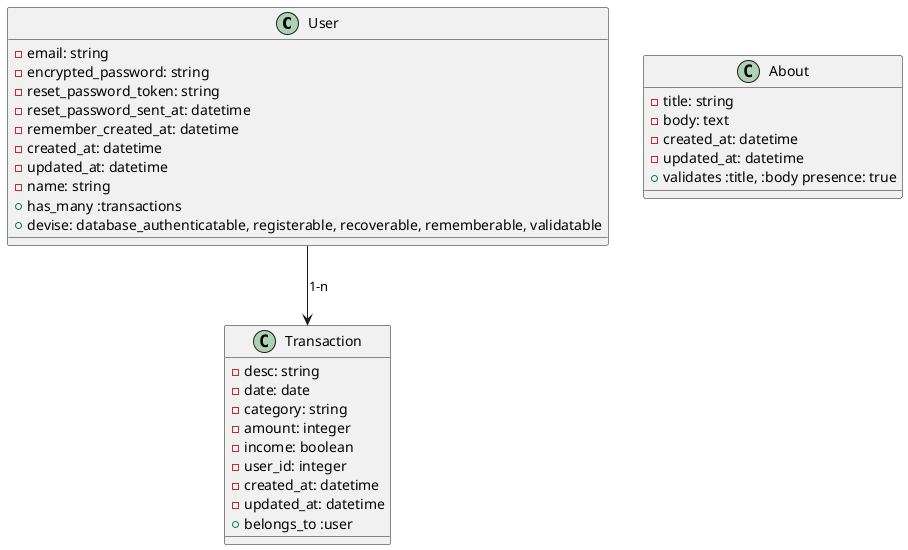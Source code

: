 @startuml 1
class User {
  -email: string
  -encrypted_password: string
  -reset_password_token: string
  -reset_password_sent_at: datetime
  -remember_created_at: datetime
  -created_at: datetime
  -updated_at: datetime
  -name: string
  +has_many :transactions
  +devise: database_authenticatable, registerable, recoverable, rememberable, validatable
}

class Transaction {
  -desc: string
  -date: date
  -category: string
  -amount: integer
  -income: boolean
  -user_id: integer
  -created_at: datetime
  -updated_at: datetime
  +belongs_to :user
}

class About {
  -title: string
  -body: text
  -created_at: datetime
  -updated_at: datetime
  +validates :title, :body presence: true
}

User --> Transaction : "1-n"
@enduml
